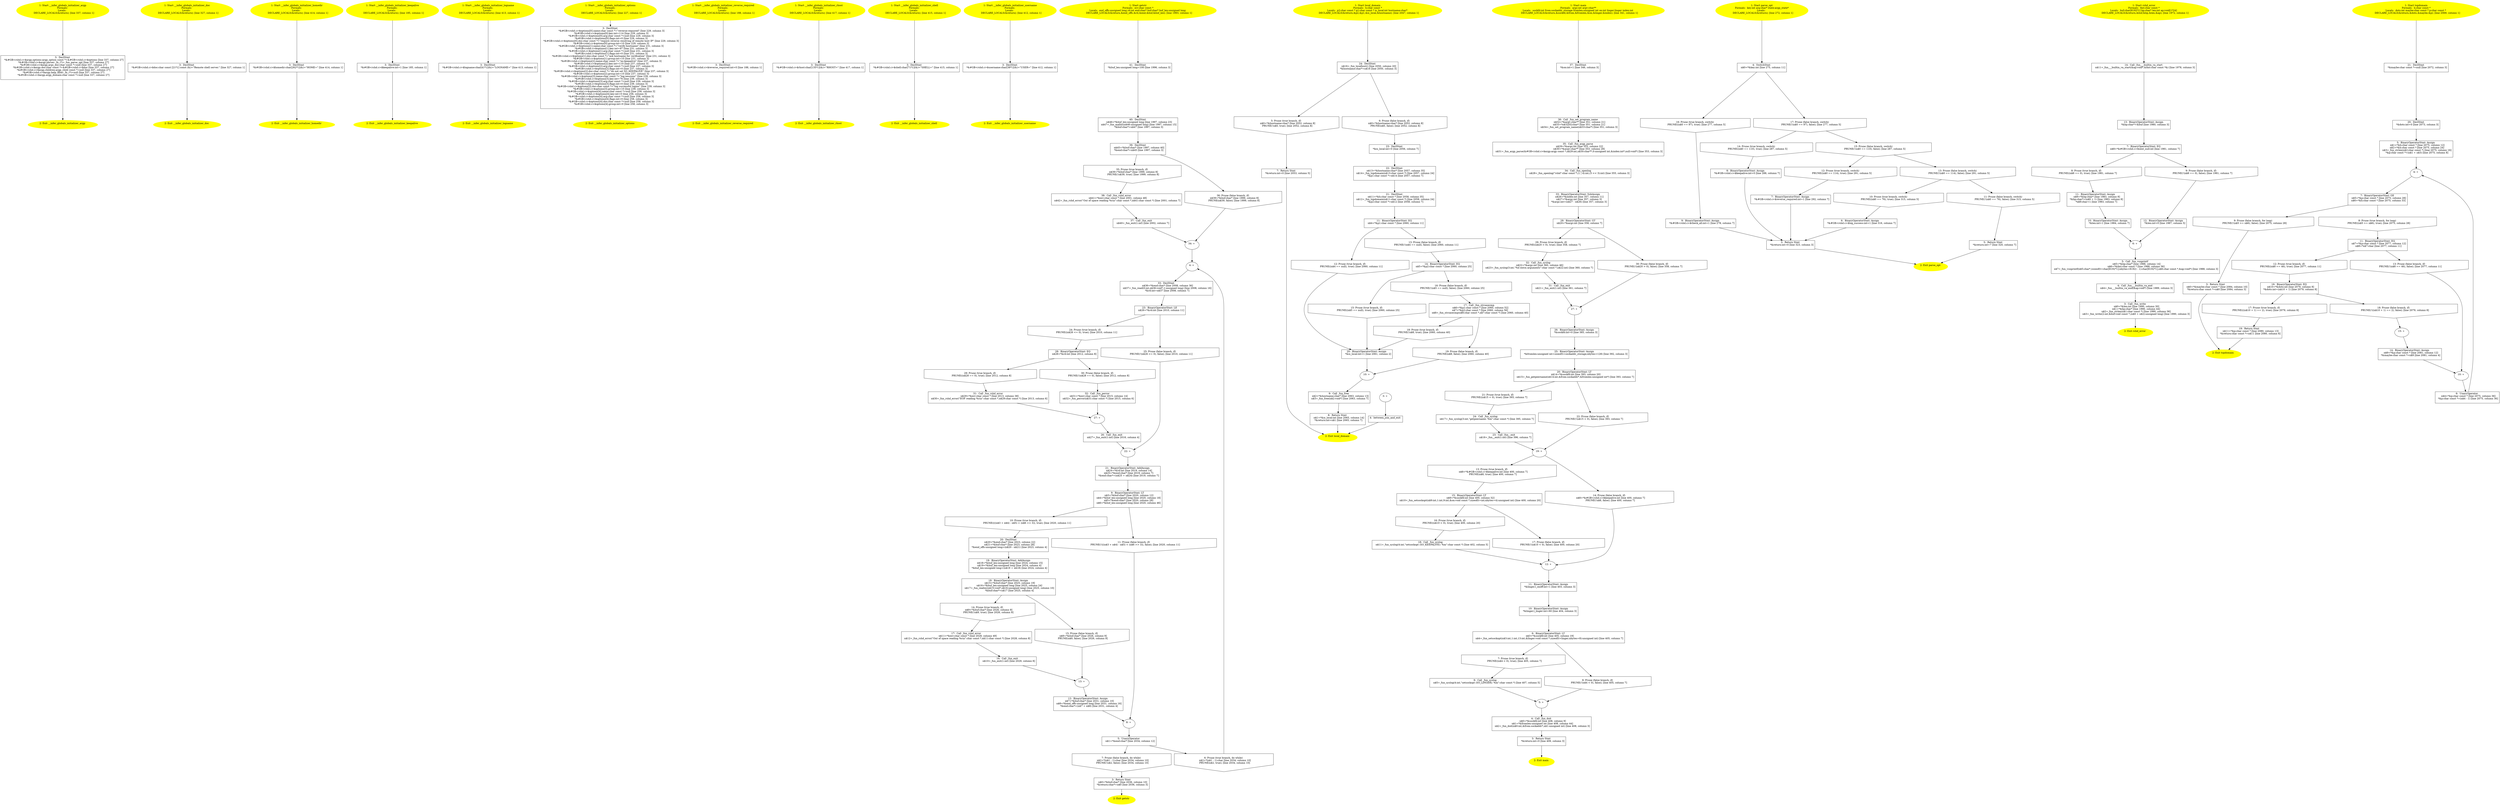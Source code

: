 /* @generated */
digraph cfg {
"__infer_globals_initializer_argp#5029eba9b4a493f00fb141cf8109a963.62c90c422b0d7ebbfd22f5f50a9e985e_1" [label="1: Start __infer_globals_initializer_argp\nFormals: \nLocals:  \n   DECLARE_LOCALS(&return); [line 337, column 1]\n " color=yellow style=filled]
	

	 "__infer_globals_initializer_argp#5029eba9b4a493f00fb141cf8109a963.62c90c422b0d7ebbfd22f5f50a9e985e_1" -> "__infer_globals_initializer_argp#5029eba9b4a493f00fb141cf8109a963.62c90c422b0d7ebbfd22f5f50a9e985e_3" ;
"__infer_globals_initializer_argp#5029eba9b4a493f00fb141cf8109a963.62c90c422b0d7ebbfd22f5f50a9e985e_2" [label="2: Exit __infer_globals_initializer_argp \n  " color=yellow style=filled]
	

"__infer_globals_initializer_argp#5029eba9b4a493f00fb141cf8109a963.62c90c422b0d7ebbfd22f5f50a9e985e_3" [label="3:  DeclStmt \n   *&#GB<rshd.c>$argp.options:argp_option const *=&#GB<rshd.c>$options [line 337, column 27]\n  *&#GB<rshd.c>$argp.parser:_fn_(*)=_fun_parse_opt [line 337, column 27]\n  *&#GB<rshd.c>$argp.args_doc:char const *=null [line 337, column 27]\n  *&#GB<rshd.c>$argp.doc:char const *=&#GB<rshd.c>$doc [line 337, column 27]\n  *&#GB<rshd.c>$argp.children:argp_child const *=null [line 337, column 27]\n  *&#GB<rshd.c>$argp.help_filter:_fn_(*)=null [line 337, column 27]\n  *&#GB<rshd.c>$argp.argp_domain:char const *=null [line 337, column 27]\n " shape="box"]
	

	 "__infer_globals_initializer_argp#5029eba9b4a493f00fb141cf8109a963.62c90c422b0d7ebbfd22f5f50a9e985e_3" -> "__infer_globals_initializer_argp#5029eba9b4a493f00fb141cf8109a963.62c90c422b0d7ebbfd22f5f50a9e985e_2" ;
"__infer_globals_initializer_doc.b80da8160d4847429177b7448f451563_1" [label="1: Start __infer_globals_initializer_doc\nFormals: \nLocals:  \n   DECLARE_LOCALS(&return); [line 327, column 1]\n " color=yellow style=filled]
	

	 "__infer_globals_initializer_doc.b80da8160d4847429177b7448f451563_1" -> "__infer_globals_initializer_doc.b80da8160d4847429177b7448f451563_3" ;
"__infer_globals_initializer_doc.b80da8160d4847429177b7448f451563_2" [label="2: Exit __infer_globals_initializer_doc \n  " color=yellow style=filled]
	

"__infer_globals_initializer_doc.b80da8160d4847429177b7448f451563_3" [label="3:  DeclStmt \n   *&#GB<rshd.c>$doc:char const [21*1] const (&)=\"Remote shell server.\" [line 327, column 1]\n " shape="box"]
	

	 "__infer_globals_initializer_doc.b80da8160d4847429177b7448f451563_3" -> "__infer_globals_initializer_doc.b80da8160d4847429177b7448f451563_2" ;
"__infer_globals_initializer_homedir.ab1705db434ccbf8d0b378bfc279265f_1" [label="1: Start __infer_globals_initializer_homedir\nFormals: \nLocals:  \n   DECLARE_LOCALS(&return); [line 414, column 1]\n " color=yellow style=filled]
	

	 "__infer_globals_initializer_homedir.ab1705db434ccbf8d0b378bfc279265f_1" -> "__infer_globals_initializer_homedir.ab1705db434ccbf8d0b378bfc279265f_3" ;
"__infer_globals_initializer_homedir.ab1705db434ccbf8d0b378bfc279265f_2" [label="2: Exit __infer_globals_initializer_homedir \n  " color=yellow style=filled]
	

"__infer_globals_initializer_homedir.ab1705db434ccbf8d0b378bfc279265f_3" [label="3:  DeclStmt \n   *&#GB<rshd.c>$homedir:char[262*1](&)=\"HOME=\" [line 414, column 1]\n " shape="box"]
	

	 "__infer_globals_initializer_homedir.ab1705db434ccbf8d0b378bfc279265f_3" -> "__infer_globals_initializer_homedir.ab1705db434ccbf8d0b378bfc279265f_2" ;
"__infer_globals_initializer_keepalive.110f2c4fedfd990d00dcc230ba2846e3_1" [label="1: Start __infer_globals_initializer_keepalive\nFormals: \nLocals:  \n   DECLARE_LOCALS(&return); [line 185, column 1]\n " color=yellow style=filled]
	

	 "__infer_globals_initializer_keepalive.110f2c4fedfd990d00dcc230ba2846e3_1" -> "__infer_globals_initializer_keepalive.110f2c4fedfd990d00dcc230ba2846e3_3" ;
"__infer_globals_initializer_keepalive.110f2c4fedfd990d00dcc230ba2846e3_2" [label="2: Exit __infer_globals_initializer_keepalive \n  " color=yellow style=filled]
	

"__infer_globals_initializer_keepalive.110f2c4fedfd990d00dcc230ba2846e3_3" [label="3:  DeclStmt \n   *&#GB<rshd.c>$keepalive:int=1 [line 185, column 1]\n " shape="box"]
	

	 "__infer_globals_initializer_keepalive.110f2c4fedfd990d00dcc230ba2846e3_3" -> "__infer_globals_initializer_keepalive.110f2c4fedfd990d00dcc230ba2846e3_2" ;
"__infer_globals_initializer_logname.ae80dcd31dcef2cc84de9306ab9b4c95_1" [label="1: Start __infer_globals_initializer_logname\nFormals: \nLocals:  \n   DECLARE_LOCALS(&return); [line 413, column 1]\n " color=yellow style=filled]
	

	 "__infer_globals_initializer_logname.ae80dcd31dcef2cc84de9306ab9b4c95_1" -> "__infer_globals_initializer_logname.ae80dcd31dcef2cc84de9306ab9b4c95_3" ;
"__infer_globals_initializer_logname.ae80dcd31dcef2cc84de9306ab9b4c95_2" [label="2: Exit __infer_globals_initializer_logname \n  " color=yellow style=filled]
	

"__infer_globals_initializer_logname.ae80dcd31dcef2cc84de9306ab9b4c95_3" [label="3:  DeclStmt \n   *&#GB<rshd.c>$logname:char[41*1](&)=\"LOGNAME=\" [line 413, column 1]\n " shape="box"]
	

	 "__infer_globals_initializer_logname.ae80dcd31dcef2cc84de9306ab9b4c95_3" -> "__infer_globals_initializer_logname.ae80dcd31dcef2cc84de9306ab9b4c95_2" ;
"__infer_globals_initializer_options#5029eba9b4a493f00fb141cf8109a963.9dd22db95af653a1b832c62b72af4e4d_1" [label="1: Start __infer_globals_initializer_options\nFormals: \nLocals:  \n   DECLARE_LOCALS(&return); [line 227, column 1]\n " color=yellow style=filled]
	

	 "__infer_globals_initializer_options#5029eba9b4a493f00fb141cf8109a963.9dd22db95af653a1b832c62b72af4e4d_1" -> "__infer_globals_initializer_options#5029eba9b4a493f00fb141cf8109a963.9dd22db95af653a1b832c62b72af4e4d_3" ;
"__infer_globals_initializer_options#5029eba9b4a493f00fb141cf8109a963.9dd22db95af653a1b832c62b72af4e4d_2" [label="2: Exit __infer_globals_initializer_options \n  " color=yellow style=filled]
	

"__infer_globals_initializer_options#5029eba9b4a493f00fb141cf8109a963.9dd22db95af653a1b832c62b72af4e4d_3" [label="3:  DeclStmt \n   *&#GB<rshd.c>$options[0].name:char const *=\"reverse-required\" [line 229, column 3]\n  *&#GB<rshd.c>$options[0].key:int=114 [line 229, column 3]\n  *&#GB<rshd.c>$options[0].arg:char const *=null [line 229, column 3]\n  *&#GB<rshd.c>$options[0].flags:int=0 [line 229, column 3]\n  *&#GB<rshd.c>$options[0].doc:char const *=\"require reverse resolving of remote host IP\" [line 229, column 3]\n  *&#GB<rshd.c>$options[0].group:int=10 [line 229, column 3]\n  *&#GB<rshd.c>$options[1].name:char const *=\"verify-hostname\" [line 231, column 3]\n  *&#GB<rshd.c>$options[1].key:int=97 [line 231, column 3]\n  *&#GB<rshd.c>$options[1].arg:char const *=null [line 231, column 3]\n  *&#GB<rshd.c>$options[1].flags:int=0 [line 231, column 3]\n  *&#GB<rshd.c>$options[1].doc:char const *=\"ask hostname for verification\" [line 231, column 3]\n  *&#GB<rshd.c>$options[1].group:int=10 [line 231, column 3]\n  *&#GB<rshd.c>$options[2].name:char const *=\"no-keepalive\" [line 237, column 3]\n  *&#GB<rshd.c>$options[2].key:int=110 [line 237, column 3]\n  *&#GB<rshd.c>$options[2].arg:char const *=null [line 237, column 3]\n  *&#GB<rshd.c>$options[2].flags:int=0 [line 237, column 3]\n  *&#GB<rshd.c>$options[2].doc:char const *=\"do not set SO_KEEPALIVE\" [line 237, column 3]\n  *&#GB<rshd.c>$options[2].group:int=10 [line 237, column 3]\n  *&#GB<rshd.c>$options[3].name:char const *=\"log-sessions\" [line 239, column 3]\n  *&#GB<rshd.c>$options[3].key:int=76 [line 239, column 3]\n  *&#GB<rshd.c>$options[3].arg:char const *=null [line 239, column 3]\n  *&#GB<rshd.c>$options[3].flags:int=0 [line 239, column 3]\n  *&#GB<rshd.c>$options[3].doc:char const *=\"log successful logins\" [line 239, column 3]\n  *&#GB<rshd.c>$options[3].group:int=10 [line 239, column 3]\n  *&#GB<rshd.c>$options[4].name:char const *=null [line 258, column 3]\n  *&#GB<rshd.c>$options[4].key:int=0 [line 258, column 3]\n  *&#GB<rshd.c>$options[4].arg:char const *=null [line 258, column 3]\n  *&#GB<rshd.c>$options[4].flags:int=0 [line 258, column 3]\n  *&#GB<rshd.c>$options[4].doc:char const *=null [line 258, column 3]\n  *&#GB<rshd.c>$options[4].group:int=0 [line 258, column 3]\n " shape="box"]
	

	 "__infer_globals_initializer_options#5029eba9b4a493f00fb141cf8109a963.9dd22db95af653a1b832c62b72af4e4d_3" -> "__infer_globals_initializer_options#5029eba9b4a493f00fb141cf8109a963.9dd22db95af653a1b832c62b72af4e4d_2" ;
"__infer_globals_initializer_reverse_required.e22cc5d0405d79ca4f19e79301b3a029_1" [label="1: Start __infer_globals_initializer_reverse_required\nFormals: \nLocals:  \n   DECLARE_LOCALS(&return); [line 188, column 1]\n " color=yellow style=filled]
	

	 "__infer_globals_initializer_reverse_required.e22cc5d0405d79ca4f19e79301b3a029_1" -> "__infer_globals_initializer_reverse_required.e22cc5d0405d79ca4f19e79301b3a029_3" ;
"__infer_globals_initializer_reverse_required.e22cc5d0405d79ca4f19e79301b3a029_2" [label="2: Exit __infer_globals_initializer_reverse_required \n  " color=yellow style=filled]
	

"__infer_globals_initializer_reverse_required.e22cc5d0405d79ca4f19e79301b3a029_3" [label="3:  DeclStmt \n   *&#GB<rshd.c>$reverse_required:int=0 [line 188, column 1]\n " shape="box"]
	

	 "__infer_globals_initializer_reverse_required.e22cc5d0405d79ca4f19e79301b3a029_3" -> "__infer_globals_initializer_reverse_required.e22cc5d0405d79ca4f19e79301b3a029_2" ;
"__infer_globals_initializer_rhost.a14c2c5adc1668912c1e05e7b5479174_1" [label="1: Start __infer_globals_initializer_rhost\nFormals: \nLocals:  \n   DECLARE_LOCALS(&return); [line 417, column 1]\n " color=yellow style=filled]
	

	 "__infer_globals_initializer_rhost.a14c2c5adc1668912c1e05e7b5479174_1" -> "__infer_globals_initializer_rhost.a14c2c5adc1668912c1e05e7b5479174_3" ;
"__infer_globals_initializer_rhost.a14c2c5adc1668912c1e05e7b5479174_2" [label="2: Exit __infer_globals_initializer_rhost \n  " color=yellow style=filled]
	

"__infer_globals_initializer_rhost.a14c2c5adc1668912c1e05e7b5479174_3" [label="3:  DeclStmt \n   *&#GB<rshd.c>$rhost:char[135*1](&)=\"RHOST=\" [line 417, column 1]\n " shape="box"]
	

	 "__infer_globals_initializer_rhost.a14c2c5adc1668912c1e05e7b5479174_3" -> "__infer_globals_initializer_rhost.a14c2c5adc1668912c1e05e7b5479174_2" ;
"__infer_globals_initializer_shell.9c48b75ee418490601fc8469bbc03fbd_1" [label="1: Start __infer_globals_initializer_shell\nFormals: \nLocals:  \n   DECLARE_LOCALS(&return); [line 415, column 1]\n " color=yellow style=filled]
	

	 "__infer_globals_initializer_shell.9c48b75ee418490601fc8469bbc03fbd_1" -> "__infer_globals_initializer_shell.9c48b75ee418490601fc8469bbc03fbd_3" ;
"__infer_globals_initializer_shell.9c48b75ee418490601fc8469bbc03fbd_2" [label="2: Exit __infer_globals_initializer_shell \n  " color=yellow style=filled]
	

"__infer_globals_initializer_shell.9c48b75ee418490601fc8469bbc03fbd_3" [label="3:  DeclStmt \n   *&#GB<rshd.c>$shell:char[71*1](&)=\"SHELL=\" [line 415, column 1]\n " shape="box"]
	

	 "__infer_globals_initializer_shell.9c48b75ee418490601fc8469bbc03fbd_3" -> "__infer_globals_initializer_shell.9c48b75ee418490601fc8469bbc03fbd_2" ;
"__infer_globals_initializer_username.6868c425869846ef4242a5d646155c4b_1" [label="1: Start __infer_globals_initializer_username\nFormals: \nLocals:  \n   DECLARE_LOCALS(&return); [line 412, column 1]\n " color=yellow style=filled]
	

	 "__infer_globals_initializer_username.6868c425869846ef4242a5d646155c4b_1" -> "__infer_globals_initializer_username.6868c425869846ef4242a5d646155c4b_3" ;
"__infer_globals_initializer_username.6868c425869846ef4242a5d646155c4b_2" [label="2: Exit __infer_globals_initializer_username \n  " color=yellow style=filled]
	

"__infer_globals_initializer_username.6868c425869846ef4242a5d646155c4b_3" [label="3:  DeclStmt \n   *&#GB<rshd.c>$username:char[38*1](&)=\"USER=\" [line 412, column 1]\n " shape="box"]
	

	 "__infer_globals_initializer_username.6868c425869846ef4242a5d646155c4b_3" -> "__infer_globals_initializer_username.6868c425869846ef4242a5d646155c4b_2" ;
"getstr.6edc15ad9bd0f72885f48c3fcb46a550_1" [label="1: Start getstr\nFormals:  err:char const *\nLocals:  end_offs:unsigned long rd:int end:char* buf:char* buf_len:unsigned long \n   DECLARE_LOCALS(&return,&end_offs,&rd,&end,&buf,&buf_len); [line 1993, column 1]\n " color=yellow style=filled]
	

	 "getstr.6edc15ad9bd0f72885f48c3fcb46a550_1" -> "getstr.6edc15ad9bd0f72885f48c3fcb46a550_41" ;
"getstr.6edc15ad9bd0f72885f48c3fcb46a550_2" [label="2: Exit getstr \n  " color=yellow style=filled]
	

"getstr.6edc15ad9bd0f72885f48c3fcb46a550_3" [label="3:  Return Stmt \n   n$0=*&buf:char* [line 2036, column 10]\n  *&return:char*=n$0 [line 2036, column 3]\n " shape="box"]
	

	 "getstr.6edc15ad9bd0f72885f48c3fcb46a550_3" -> "getstr.6edc15ad9bd0f72885f48c3fcb46a550_2" ;
"getstr.6edc15ad9bd0f72885f48c3fcb46a550_4" [label="4: + \n  " ]
	

	 "getstr.6edc15ad9bd0f72885f48c3fcb46a550_4" -> "getstr.6edc15ad9bd0f72885f48c3fcb46a550_33" ;
"getstr.6edc15ad9bd0f72885f48c3fcb46a550_5" [label="5:  UnaryOperator \n   n$1=*&end:char* [line 2034, column 12]\n " shape="box"]
	

	 "getstr.6edc15ad9bd0f72885f48c3fcb46a550_5" -> "getstr.6edc15ad9bd0f72885f48c3fcb46a550_6" ;
	 "getstr.6edc15ad9bd0f72885f48c3fcb46a550_5" -> "getstr.6edc15ad9bd0f72885f48c3fcb46a550_7" ;
"getstr.6edc15ad9bd0f72885f48c3fcb46a550_6" [label="6: Prune (true branch, do while) \n   n$2=*(n$1 - 1):char [line 2034, column 10]\n  PRUNE(n$2, true); [line 2034, column 10]\n " shape="invhouse"]
	

	 "getstr.6edc15ad9bd0f72885f48c3fcb46a550_6" -> "getstr.6edc15ad9bd0f72885f48c3fcb46a550_4" ;
"getstr.6edc15ad9bd0f72885f48c3fcb46a550_7" [label="7: Prune (false branch, do while) \n   n$2=*(n$1 - 1):char [line 2034, column 10]\n  PRUNE(!n$2, false); [line 2034, column 10]\n " shape="invhouse"]
	

	 "getstr.6edc15ad9bd0f72885f48c3fcb46a550_7" -> "getstr.6edc15ad9bd0f72885f48c3fcb46a550_3" ;
"getstr.6edc15ad9bd0f72885f48c3fcb46a550_8" [label="8: + \n  " ]
	

	 "getstr.6edc15ad9bd0f72885f48c3fcb46a550_8" -> "getstr.6edc15ad9bd0f72885f48c3fcb46a550_5" ;
"getstr.6edc15ad9bd0f72885f48c3fcb46a550_9" [label="9:  BinaryOperatorStmt: LT \n   n$3=*&buf:char* [line 2020, column 12]\n  n$4=*&buf_len:unsigned long [line 2020, column 18]\n  n$5=*&end:char* [line 2020, column 28]\n  n$6=*&buf_len:unsigned long [line 2020, column 46]\n " shape="box"]
	

	 "getstr.6edc15ad9bd0f72885f48c3fcb46a550_9" -> "getstr.6edc15ad9bd0f72885f48c3fcb46a550_10" ;
	 "getstr.6edc15ad9bd0f72885f48c3fcb46a550_9" -> "getstr.6edc15ad9bd0f72885f48c3fcb46a550_11" ;
"getstr.6edc15ad9bd0f72885f48c3fcb46a550_10" [label="10: Prune (true branch, if) \n   PRUNE((((n$3 + n$4) - n$5) < (n$6 >> 3)), true); [line 2020, column 11]\n " shape="invhouse"]
	

	 "getstr.6edc15ad9bd0f72885f48c3fcb46a550_10" -> "getstr.6edc15ad9bd0f72885f48c3fcb46a550_20" ;
"getstr.6edc15ad9bd0f72885f48c3fcb46a550_11" [label="11: Prune (false branch, if) \n   PRUNE(!(((n$3 + n$4) - n$5) < (n$6 >> 3)), false); [line 2020, column 11]\n " shape="invhouse"]
	

	 "getstr.6edc15ad9bd0f72885f48c3fcb46a550_11" -> "getstr.6edc15ad9bd0f72885f48c3fcb46a550_8" ;
"getstr.6edc15ad9bd0f72885f48c3fcb46a550_12" [label="12:  BinaryOperatorStmt: Assign \n   n$7=*&buf:char* [line 2031, column 10]\n  n$8=*&end_offs:unsigned long [line 2031, column 16]\n  *&end:char*=(n$7 + n$8) [line 2031, column 4]\n " shape="box"]
	

	 "getstr.6edc15ad9bd0f72885f48c3fcb46a550_12" -> "getstr.6edc15ad9bd0f72885f48c3fcb46a550_8" ;
"getstr.6edc15ad9bd0f72885f48c3fcb46a550_13" [label="13: + \n  " ]
	

	 "getstr.6edc15ad9bd0f72885f48c3fcb46a550_13" -> "getstr.6edc15ad9bd0f72885f48c3fcb46a550_12" ;
"getstr.6edc15ad9bd0f72885f48c3fcb46a550_14" [label="14: Prune (true branch, if) \n   n$9=*&buf:char* [line 2026, column 9]\n  PRUNE(!n$9, true); [line 2026, column 9]\n " shape="invhouse"]
	

	 "getstr.6edc15ad9bd0f72885f48c3fcb46a550_14" -> "getstr.6edc15ad9bd0f72885f48c3fcb46a550_17" ;
"getstr.6edc15ad9bd0f72885f48c3fcb46a550_15" [label="15: Prune (false branch, if) \n   n$9=*&buf:char* [line 2026, column 9]\n  PRUNE(n$9, false); [line 2026, column 9]\n " shape="invhouse"]
	

	 "getstr.6edc15ad9bd0f72885f48c3fcb46a550_15" -> "getstr.6edc15ad9bd0f72885f48c3fcb46a550_13" ;
"getstr.6edc15ad9bd0f72885f48c3fcb46a550_16" [label="16:  Call _fun_exit \n   n$10=_fun_exit(1:int) [line 2029, column 8]\n " shape="box"]
	

	 "getstr.6edc15ad9bd0f72885f48c3fcb46a550_16" -> "getstr.6edc15ad9bd0f72885f48c3fcb46a550_13" ;
"getstr.6edc15ad9bd0f72885f48c3fcb46a550_17" [label="17:  Call _fun_rshd_error \n   n$11=*&err:char const * [line 2028, column 49]\n  n$12=_fun_rshd_error(\"Out of space reading %s\\n\":char const *,n$11:char const *) [line 2028, column 8]\n " shape="box"]
	

	 "getstr.6edc15ad9bd0f72885f48c3fcb46a550_17" -> "getstr.6edc15ad9bd0f72885f48c3fcb46a550_16" ;
"getstr.6edc15ad9bd0f72885f48c3fcb46a550_18" [label="18:  BinaryOperatorStmt: Assign \n   n$15=*&buf:char* [line 2025, column 19]\n  n$16=*&buf_len:unsigned long [line 2025, column 24]\n  n$17=_fun_realloc(n$15:void*,n$16:unsigned long) [line 2025, column 10]\n  *&buf:char*=n$17 [line 2025, column 4]\n " shape="box"]
	

	 "getstr.6edc15ad9bd0f72885f48c3fcb46a550_18" -> "getstr.6edc15ad9bd0f72885f48c3fcb46a550_14" ;
	 "getstr.6edc15ad9bd0f72885f48c3fcb46a550_18" -> "getstr.6edc15ad9bd0f72885f48c3fcb46a550_15" ;
"getstr.6edc15ad9bd0f72885f48c3fcb46a550_19" [label="19:  BinaryOperatorStmt: AddAssign \n   n$18=*&buf_len:unsigned long [line 2024, column 15]\n  n$19=*&buf_len:unsigned long [line 2024, column 4]\n  *&buf_len:unsigned long=(n$19 + n$18) [line 2024, column 4]\n " shape="box"]
	

	 "getstr.6edc15ad9bd0f72885f48c3fcb46a550_19" -> "getstr.6edc15ad9bd0f72885f48c3fcb46a550_18" ;
"getstr.6edc15ad9bd0f72885f48c3fcb46a550_20" [label="20:  DeclStmt \n   n$20=*&end:char* [line 2023, column 22]\n  n$21=*&buf:char* [line 2023, column 28]\n  *&end_offs:unsigned long=(n$20 - n$21) [line 2023, column 4]\n " shape="box"]
	

	 "getstr.6edc15ad9bd0f72885f48c3fcb46a550_20" -> "getstr.6edc15ad9bd0f72885f48c3fcb46a550_19" ;
"getstr.6edc15ad9bd0f72885f48c3fcb46a550_21" [label="21:  BinaryOperatorStmt: AddAssign \n   n$24=*&rd:int [line 2019, column 14]\n  n$25=*&end:char* [line 2019, column 7]\n  *&end:char*=(n$25 + n$24) [line 2019, column 7]\n " shape="box"]
	

	 "getstr.6edc15ad9bd0f72885f48c3fcb46a550_21" -> "getstr.6edc15ad9bd0f72885f48c3fcb46a550_9" ;
"getstr.6edc15ad9bd0f72885f48c3fcb46a550_22" [label="22: + \n  " ]
	

	 "getstr.6edc15ad9bd0f72885f48c3fcb46a550_22" -> "getstr.6edc15ad9bd0f72885f48c3fcb46a550_21" ;
"getstr.6edc15ad9bd0f72885f48c3fcb46a550_23" [label="23:  BinaryOperatorStmt: LE \n   n$26=*&rd:int [line 2010, column 11]\n " shape="box"]
	

	 "getstr.6edc15ad9bd0f72885f48c3fcb46a550_23" -> "getstr.6edc15ad9bd0f72885f48c3fcb46a550_24" ;
	 "getstr.6edc15ad9bd0f72885f48c3fcb46a550_23" -> "getstr.6edc15ad9bd0f72885f48c3fcb46a550_25" ;
"getstr.6edc15ad9bd0f72885f48c3fcb46a550_24" [label="24: Prune (true branch, if) \n   PRUNE((n$26 <= 0), true); [line 2010, column 11]\n " shape="invhouse"]
	

	 "getstr.6edc15ad9bd0f72885f48c3fcb46a550_24" -> "getstr.6edc15ad9bd0f72885f48c3fcb46a550_28" ;
"getstr.6edc15ad9bd0f72885f48c3fcb46a550_25" [label="25: Prune (false branch, if) \n   PRUNE(!(n$26 <= 0), false); [line 2010, column 11]\n " shape="invhouse"]
	

	 "getstr.6edc15ad9bd0f72885f48c3fcb46a550_25" -> "getstr.6edc15ad9bd0f72885f48c3fcb46a550_22" ;
"getstr.6edc15ad9bd0f72885f48c3fcb46a550_26" [label="26:  Call _fun_exit \n   n$27=_fun_exit(1:int) [line 2016, column 4]\n " shape="box"]
	

	 "getstr.6edc15ad9bd0f72885f48c3fcb46a550_26" -> "getstr.6edc15ad9bd0f72885f48c3fcb46a550_22" ;
"getstr.6edc15ad9bd0f72885f48c3fcb46a550_27" [label="27: + \n  " ]
	

	 "getstr.6edc15ad9bd0f72885f48c3fcb46a550_27" -> "getstr.6edc15ad9bd0f72885f48c3fcb46a550_26" ;
"getstr.6edc15ad9bd0f72885f48c3fcb46a550_28" [label="28:  BinaryOperatorStmt: EQ \n   n$28=*&rd:int [line 2012, column 8]\n " shape="box"]
	

	 "getstr.6edc15ad9bd0f72885f48c3fcb46a550_28" -> "getstr.6edc15ad9bd0f72885f48c3fcb46a550_29" ;
	 "getstr.6edc15ad9bd0f72885f48c3fcb46a550_28" -> "getstr.6edc15ad9bd0f72885f48c3fcb46a550_30" ;
"getstr.6edc15ad9bd0f72885f48c3fcb46a550_29" [label="29: Prune (true branch, if) \n   PRUNE((n$28 == 0), true); [line 2012, column 8]\n " shape="invhouse"]
	

	 "getstr.6edc15ad9bd0f72885f48c3fcb46a550_29" -> "getstr.6edc15ad9bd0f72885f48c3fcb46a550_31" ;
"getstr.6edc15ad9bd0f72885f48c3fcb46a550_30" [label="30: Prune (false branch, if) \n   PRUNE(!(n$28 == 0), false); [line 2012, column 8]\n " shape="invhouse"]
	

	 "getstr.6edc15ad9bd0f72885f48c3fcb46a550_30" -> "getstr.6edc15ad9bd0f72885f48c3fcb46a550_32" ;
"getstr.6edc15ad9bd0f72885f48c3fcb46a550_31" [label="31:  Call _fun_rshd_error \n   n$29=*&err:char const * [line 2013, column 38]\n  n$30=_fun_rshd_error(\"EOF reading %s\\n\":char const *,n$29:char const *) [line 2013, column 6]\n " shape="box"]
	

	 "getstr.6edc15ad9bd0f72885f48c3fcb46a550_31" -> "getstr.6edc15ad9bd0f72885f48c3fcb46a550_27" ;
"getstr.6edc15ad9bd0f72885f48c3fcb46a550_32" [label="32:  Call _fun_perror \n   n$31=*&err:char const * [line 2015, column 14]\n  n$32=_fun_perror(n$31:char const *) [line 2015, column 6]\n " shape="box"]
	

	 "getstr.6edc15ad9bd0f72885f48c3fcb46a550_32" -> "getstr.6edc15ad9bd0f72885f48c3fcb46a550_27" ;
"getstr.6edc15ad9bd0f72885f48c3fcb46a550_33" [label="33:  DeclStmt \n   n$36=*&end:char* [line 2008, column 36]\n  n$37=_fun_read(0:int,n$36:void*,1:unsigned long) [line 2008, column 16]\n  *&rd:int=n$37 [line 2008, column 7]\n " shape="box"]
	

	 "getstr.6edc15ad9bd0f72885f48c3fcb46a550_33" -> "getstr.6edc15ad9bd0f72885f48c3fcb46a550_23" ;
"getstr.6edc15ad9bd0f72885f48c3fcb46a550_34" [label="34: + \n  " ]
	

	 "getstr.6edc15ad9bd0f72885f48c3fcb46a550_34" -> "getstr.6edc15ad9bd0f72885f48c3fcb46a550_4" ;
"getstr.6edc15ad9bd0f72885f48c3fcb46a550_35" [label="35: Prune (true branch, if) \n   n$39=*&buf:char* [line 1999, column 8]\n  PRUNE(!n$39, true); [line 1999, column 8]\n " shape="invhouse"]
	

	 "getstr.6edc15ad9bd0f72885f48c3fcb46a550_35" -> "getstr.6edc15ad9bd0f72885f48c3fcb46a550_38" ;
"getstr.6edc15ad9bd0f72885f48c3fcb46a550_36" [label="36: Prune (false branch, if) \n   n$39=*&buf:char* [line 1999, column 8]\n  PRUNE(n$39, false); [line 1999, column 8]\n " shape="invhouse"]
	

	 "getstr.6edc15ad9bd0f72885f48c3fcb46a550_36" -> "getstr.6edc15ad9bd0f72885f48c3fcb46a550_34" ;
"getstr.6edc15ad9bd0f72885f48c3fcb46a550_37" [label="37:  Call _fun_exit \n   n$40=_fun_exit(1:int) [line 2002, column 7]\n " shape="box"]
	

	 "getstr.6edc15ad9bd0f72885f48c3fcb46a550_37" -> "getstr.6edc15ad9bd0f72885f48c3fcb46a550_34" ;
"getstr.6edc15ad9bd0f72885f48c3fcb46a550_38" [label="38:  Call _fun_rshd_error \n   n$41=*&err:char const * [line 2001, column 48]\n  n$42=_fun_rshd_error(\"Out of space reading %s\\n\":char const *,n$41:char const *) [line 2001, column 7]\n " shape="box"]
	

	 "getstr.6edc15ad9bd0f72885f48c3fcb46a550_38" -> "getstr.6edc15ad9bd0f72885f48c3fcb46a550_37" ;
"getstr.6edc15ad9bd0f72885f48c3fcb46a550_39" [label="39:  DeclStmt \n   n$45=*&buf:char* [line 1997, column 40]\n  *&end:char*=n$45 [line 1997, column 3]\n " shape="box"]
	

	 "getstr.6edc15ad9bd0f72885f48c3fcb46a550_39" -> "getstr.6edc15ad9bd0f72885f48c3fcb46a550_35" ;
	 "getstr.6edc15ad9bd0f72885f48c3fcb46a550_39" -> "getstr.6edc15ad9bd0f72885f48c3fcb46a550_36" ;
"getstr.6edc15ad9bd0f72885f48c3fcb46a550_40" [label="40:  DeclStmt \n   n$46=*&buf_len:unsigned long [line 1997, column 23]\n  n$47=_fun_malloc(n$46:unsigned long) [line 1997, column 15]\n  *&buf:char*=n$47 [line 1997, column 3]\n " shape="box"]
	

	 "getstr.6edc15ad9bd0f72885f48c3fcb46a550_40" -> "getstr.6edc15ad9bd0f72885f48c3fcb46a550_39" ;
"getstr.6edc15ad9bd0f72885f48c3fcb46a550_41" [label="41:  DeclStmt \n   *&buf_len:unsigned long=100 [line 1996, column 3]\n " shape="box"]
	

	 "getstr.6edc15ad9bd0f72885f48c3fcb46a550_41" -> "getstr.6edc15ad9bd0f72885f48c3fcb46a550_40" ;
"local_domain.af21e89e149d9d8cc98d5495e32e00c8_1" [label="1: Start local_domain\nFormals:  h:char const *\nLocals:  p2:char const * p1:char const * is_local:int hostname:char* \n   DECLARE_LOCALS(&return,&p2,&p1,&is_local,&hostname); [line 2047, column 1]\n " color=yellow style=filled]
	

	 "local_domain.af21e89e149d9d8cc98d5495e32e00c8_1" -> "local_domain.af21e89e149d9d8cc98d5495e32e00c8_24" ;
"local_domain.af21e89e149d9d8cc98d5495e32e00c8_2" [label="2: Exit local_domain \n  " color=yellow style=filled]
	

"local_domain.af21e89e149d9d8cc98d5495e32e00c8_3" [label="3: + \n  " ]
	

	 "local_domain.af21e89e149d9d8cc98d5495e32e00c8_3" -> "local_domain.af21e89e149d9d8cc98d5495e32e00c8_4" ;
"local_domain.af21e89e149d9d8cc98d5495e32e00c8_4" [label="4:  between_join_and_exit \n  " shape="box"]
	

	 "local_domain.af21e89e149d9d8cc98d5495e32e00c8_4" -> "local_domain.af21e89e149d9d8cc98d5495e32e00c8_2" ;
"local_domain.af21e89e149d9d8cc98d5495e32e00c8_5" [label="5: Prune (true branch, if) \n   n$0=*&hostname:char* [line 2052, column 8]\n  PRUNE(!n$0, true); [line 2052, column 8]\n " shape="invhouse"]
	

	 "local_domain.af21e89e149d9d8cc98d5495e32e00c8_5" -> "local_domain.af21e89e149d9d8cc98d5495e32e00c8_7" ;
"local_domain.af21e89e149d9d8cc98d5495e32e00c8_6" [label="6: Prune (false branch, if) \n   n$0=*&hostname:char* [line 2052, column 8]\n  PRUNE(n$0, false); [line 2052, column 8]\n " shape="invhouse"]
	

	 "local_domain.af21e89e149d9d8cc98d5495e32e00c8_6" -> "local_domain.af21e89e149d9d8cc98d5495e32e00c8_23" ;
"local_domain.af21e89e149d9d8cc98d5495e32e00c8_7" [label="7:  Return Stmt \n   *&return:int=0 [line 2053, column 5]\n " shape="box"]
	

	 "local_domain.af21e89e149d9d8cc98d5495e32e00c8_7" -> "local_domain.af21e89e149d9d8cc98d5495e32e00c8_2" ;
"local_domain.af21e89e149d9d8cc98d5495e32e00c8_8" [label="8:  Return Stmt \n   n$1=*&is_local:int [line 2065, column 14]\n  *&return:int=n$1 [line 2065, column 7]\n " shape="box"]
	

	 "local_domain.af21e89e149d9d8cc98d5495e32e00c8_8" -> "local_domain.af21e89e149d9d8cc98d5495e32e00c8_2" ;
"local_domain.af21e89e149d9d8cc98d5495e32e00c8_9" [label="9:  Call _fun_free \n   n$2=*&hostname:char* [line 2063, column 13]\n  n$3=_fun_free(n$2:void*) [line 2063, column 7]\n " shape="box"]
	

	 "local_domain.af21e89e149d9d8cc98d5495e32e00c8_9" -> "local_domain.af21e89e149d9d8cc98d5495e32e00c8_8" ;
"local_domain.af21e89e149d9d8cc98d5495e32e00c8_10" [label="10: + \n  " ]
	

	 "local_domain.af21e89e149d9d8cc98d5495e32e00c8_10" -> "local_domain.af21e89e149d9d8cc98d5495e32e00c8_9" ;
"local_domain.af21e89e149d9d8cc98d5495e32e00c8_11" [label="11:  BinaryOperatorStmt: EQ \n   n$4=*&p1:char const * [line 2060, column 11]\n " shape="box"]
	

	 "local_domain.af21e89e149d9d8cc98d5495e32e00c8_11" -> "local_domain.af21e89e149d9d8cc98d5495e32e00c8_12" ;
	 "local_domain.af21e89e149d9d8cc98d5495e32e00c8_11" -> "local_domain.af21e89e149d9d8cc98d5495e32e00c8_13" ;
"local_domain.af21e89e149d9d8cc98d5495e32e00c8_12" [label="12: Prune (true branch, if) \n   PRUNE((n$4 == null), true); [line 2060, column 11]\n " shape="invhouse"]
	

	 "local_domain.af21e89e149d9d8cc98d5495e32e00c8_12" -> "local_domain.af21e89e149d9d8cc98d5495e32e00c8_20" ;
"local_domain.af21e89e149d9d8cc98d5495e32e00c8_13" [label="13: Prune (false branch, if) \n   PRUNE(!(n$4 == null), false); [line 2060, column 11]\n " shape="invhouse"]
	

	 "local_domain.af21e89e149d9d8cc98d5495e32e00c8_13" -> "local_domain.af21e89e149d9d8cc98d5495e32e00c8_14" ;
"local_domain.af21e89e149d9d8cc98d5495e32e00c8_14" [label="14:  BinaryOperatorStmt: EQ \n   n$5=*&p2:char const * [line 2060, column 25]\n " shape="box"]
	

	 "local_domain.af21e89e149d9d8cc98d5495e32e00c8_14" -> "local_domain.af21e89e149d9d8cc98d5495e32e00c8_15" ;
	 "local_domain.af21e89e149d9d8cc98d5495e32e00c8_14" -> "local_domain.af21e89e149d9d8cc98d5495e32e00c8_16" ;
"local_domain.af21e89e149d9d8cc98d5495e32e00c8_15" [label="15: Prune (true branch, if) \n   PRUNE((n$5 == null), true); [line 2060, column 25]\n " shape="invhouse"]
	

	 "local_domain.af21e89e149d9d8cc98d5495e32e00c8_15" -> "local_domain.af21e89e149d9d8cc98d5495e32e00c8_20" ;
"local_domain.af21e89e149d9d8cc98d5495e32e00c8_16" [label="16: Prune (false branch, if) \n   PRUNE(!(n$5 == null), false); [line 2060, column 25]\n " shape="invhouse"]
	

	 "local_domain.af21e89e149d9d8cc98d5495e32e00c8_16" -> "local_domain.af21e89e149d9d8cc98d5495e32e00c8_17" ;
"local_domain.af21e89e149d9d8cc98d5495e32e00c8_17" [label="17:  Call _fun_strcasecmp \n   n$6=*&p1:char const * [line 2060, column 52]\n  n$7=*&p2:char const * [line 2060, column 56]\n  n$8=_fun_strcasecmp(n$6:char const *,n$7:char const *) [line 2060, column 40]\n " shape="box"]
	

	 "local_domain.af21e89e149d9d8cc98d5495e32e00c8_17" -> "local_domain.af21e89e149d9d8cc98d5495e32e00c8_18" ;
	 "local_domain.af21e89e149d9d8cc98d5495e32e00c8_17" -> "local_domain.af21e89e149d9d8cc98d5495e32e00c8_19" ;
"local_domain.af21e89e149d9d8cc98d5495e32e00c8_18" [label="18: Prune (true branch, if) \n   PRUNE(!n$8, true); [line 2060, column 40]\n " shape="invhouse"]
	

	 "local_domain.af21e89e149d9d8cc98d5495e32e00c8_18" -> "local_domain.af21e89e149d9d8cc98d5495e32e00c8_20" ;
"local_domain.af21e89e149d9d8cc98d5495e32e00c8_19" [label="19: Prune (false branch, if) \n   PRUNE(n$8, false); [line 2060, column 40]\n " shape="invhouse"]
	

	 "local_domain.af21e89e149d9d8cc98d5495e32e00c8_19" -> "local_domain.af21e89e149d9d8cc98d5495e32e00c8_10" ;
"local_domain.af21e89e149d9d8cc98d5495e32e00c8_20" [label="20:  BinaryOperatorStmt: Assign \n   *&is_local:int=1 [line 2061, column 2]\n " shape="box"]
	

	 "local_domain.af21e89e149d9d8cc98d5495e32e00c8_20" -> "local_domain.af21e89e149d9d8cc98d5495e32e00c8_10" ;
"local_domain.af21e89e149d9d8cc98d5495e32e00c8_21" [label="21:  DeclStmt \n   n$11=*&h:char const * [line 2058, column 35]\n  n$12=_fun_topdomain(n$11:char const *) [line 2058, column 24]\n  *&p2:char const *=n$12 [line 2058, column 7]\n " shape="box"]
	

	 "local_domain.af21e89e149d9d8cc98d5495e32e00c8_21" -> "local_domain.af21e89e149d9d8cc98d5495e32e00c8_11" ;
"local_domain.af21e89e149d9d8cc98d5495e32e00c8_22" [label="22:  DeclStmt \n   n$13=*&hostname:char* [line 2057, column 35]\n  n$14=_fun_topdomain(n$13:char const *) [line 2057, column 24]\n  *&p1:char const *=n$14 [line 2057, column 7]\n " shape="box"]
	

	 "local_domain.af21e89e149d9d8cc98d5495e32e00c8_22" -> "local_domain.af21e89e149d9d8cc98d5495e32e00c8_21" ;
"local_domain.af21e89e149d9d8cc98d5495e32e00c8_23" [label="23:  DeclStmt \n   *&is_local:int=0 [line 2056, column 7]\n " shape="box"]
	

	 "local_domain.af21e89e149d9d8cc98d5495e32e00c8_23" -> "local_domain.af21e89e149d9d8cc98d5495e32e00c8_22" ;
"local_domain.af21e89e149d9d8cc98d5495e32e00c8_24" [label="24:  DeclStmt \n   n$16=_fun_localhost() [line 2050, column 20]\n  *&hostname:char*=n$16 [line 2050, column 3]\n " shape="box"]
	

	 "local_domain.af21e89e149d9d8cc98d5495e32e00c8_24" -> "local_domain.af21e89e149d9d8cc98d5495e32e00c8_5" ;
	 "local_domain.af21e89e149d9d8cc98d5495e32e00c8_24" -> "local_domain.af21e89e149d9d8cc98d5495e32e00c8_6" ;
"main.fad58de7366495db4650cfefac2fcd61_1" [label="1: Start main\nFormals:  argc:int argv:char**\nLocals:  sockfd:int from:sockaddr_storage fromlen:unsigned int on:int linger:linger index:int \n   DECLARE_LOCALS(&return,&sockfd,&from,&fromlen,&on,&linger,&index); [line 341, column 1]\n " color=yellow style=filled]
	

	 "main.fad58de7366495db4650cfefac2fcd61_1" -> "main.fad58de7366495db4650cfefac2fcd61_37" ;
"main.fad58de7366495db4650cfefac2fcd61_2" [label="2: Exit main \n  " color=yellow style=filled]
	

"main.fad58de7366495db4650cfefac2fcd61_3" [label="3:  Return Stmt \n   *&return:int=0 [line 409, column 3]\n " shape="box"]
	

	 "main.fad58de7366495db4650cfefac2fcd61_3" -> "main.fad58de7366495db4650cfefac2fcd61_2" ;
"main.fad58de7366495db4650cfefac2fcd61_4" [label="4:  Call _fun_doit \n   n$0=*&sockfd:int [line 408, column 9]\n  n$1=*&fromlen:unsigned int [line 408, column 44]\n  n$2=_fun_doit(n$0:int,&from:sockaddr*,n$1:unsigned int) [line 408, column 3]\n " shape="box"]
	

	 "main.fad58de7366495db4650cfefac2fcd61_4" -> "main.fad58de7366495db4650cfefac2fcd61_3" ;
"main.fad58de7366495db4650cfefac2fcd61_5" [label="5: + \n  " ]
	

	 "main.fad58de7366495db4650cfefac2fcd61_5" -> "main.fad58de7366495db4650cfefac2fcd61_4" ;
"main.fad58de7366495db4650cfefac2fcd61_6" [label="6:  BinaryOperatorStmt: LT \n   n$3=*&sockfd:int [line 405, column 19]\n  n$4=_fun_setsockopt(n$3:int,1:int,13:int,&linger:void const *,sizeof(t=linger;nbytes=8):unsigned int) [line 405, column 7]\n " shape="box"]
	

	 "main.fad58de7366495db4650cfefac2fcd61_6" -> "main.fad58de7366495db4650cfefac2fcd61_7" ;
	 "main.fad58de7366495db4650cfefac2fcd61_6" -> "main.fad58de7366495db4650cfefac2fcd61_8" ;
"main.fad58de7366495db4650cfefac2fcd61_7" [label="7: Prune (true branch, if) \n   PRUNE((n$4 < 0), true); [line 405, column 7]\n " shape="invhouse"]
	

	 "main.fad58de7366495db4650cfefac2fcd61_7" -> "main.fad58de7366495db4650cfefac2fcd61_9" ;
"main.fad58de7366495db4650cfefac2fcd61_8" [label="8: Prune (false branch, if) \n   PRUNE(!(n$4 < 0), false); [line 405, column 7]\n " shape="invhouse"]
	

	 "main.fad58de7366495db4650cfefac2fcd61_8" -> "main.fad58de7366495db4650cfefac2fcd61_5" ;
"main.fad58de7366495db4650cfefac2fcd61_9" [label="9:  Call _fun_syslog \n   n$5=_fun_syslog(4:int,\"setsockopt (SO_LINGER): %m\":char const *) [line 407, column 5]\n " shape="box"]
	

	 "main.fad58de7366495db4650cfefac2fcd61_9" -> "main.fad58de7366495db4650cfefac2fcd61_5" ;
"main.fad58de7366495db4650cfefac2fcd61_10" [label="10:  BinaryOperatorStmt: Assign \n   *&linger.l_linger:int=60 [line 404, column 3]\n " shape="box"]
	

	 "main.fad58de7366495db4650cfefac2fcd61_10" -> "main.fad58de7366495db4650cfefac2fcd61_6" ;
"main.fad58de7366495db4650cfefac2fcd61_11" [label="11:  BinaryOperatorStmt: Assign \n   *&linger.l_onoff:int=1 [line 403, column 3]\n " shape="box"]
	

	 "main.fad58de7366495db4650cfefac2fcd61_11" -> "main.fad58de7366495db4650cfefac2fcd61_10" ;
"main.fad58de7366495db4650cfefac2fcd61_12" [label="12: + \n  " ]
	

	 "main.fad58de7366495db4650cfefac2fcd61_12" -> "main.fad58de7366495db4650cfefac2fcd61_11" ;
"main.fad58de7366495db4650cfefac2fcd61_13" [label="13: Prune (true branch, if) \n   n$8=*&#GB<rshd.c>$keepalive:int [line 400, column 7]\n  PRUNE(n$8, true); [line 400, column 7]\n " shape="invhouse"]
	

	 "main.fad58de7366495db4650cfefac2fcd61_13" -> "main.fad58de7366495db4650cfefac2fcd61_15" ;
"main.fad58de7366495db4650cfefac2fcd61_14" [label="14: Prune (false branch, if) \n   n$8=*&#GB<rshd.c>$keepalive:int [line 400, column 7]\n  PRUNE(!n$8, false); [line 400, column 7]\n " shape="invhouse"]
	

	 "main.fad58de7366495db4650cfefac2fcd61_14" -> "main.fad58de7366495db4650cfefac2fcd61_12" ;
"main.fad58de7366495db4650cfefac2fcd61_15" [label="15:  BinaryOperatorStmt: LT \n   n$9=*&sockfd:int [line 400, column 32]\n  n$10=_fun_setsockopt(n$9:int,1:int,9:int,&on:void const *,sizeof(t=int;nbytes=4):unsigned int) [line 400, column 20]\n " shape="box"]
	

	 "main.fad58de7366495db4650cfefac2fcd61_15" -> "main.fad58de7366495db4650cfefac2fcd61_16" ;
	 "main.fad58de7366495db4650cfefac2fcd61_15" -> "main.fad58de7366495db4650cfefac2fcd61_17" ;
"main.fad58de7366495db4650cfefac2fcd61_16" [label="16: Prune (true branch, if) \n   PRUNE((n$10 < 0), true); [line 400, column 20]\n " shape="invhouse"]
	

	 "main.fad58de7366495db4650cfefac2fcd61_16" -> "main.fad58de7366495db4650cfefac2fcd61_18" ;
"main.fad58de7366495db4650cfefac2fcd61_17" [label="17: Prune (false branch, if) \n   PRUNE(!(n$10 < 0), false); [line 400, column 20]\n " shape="invhouse"]
	

	 "main.fad58de7366495db4650cfefac2fcd61_17" -> "main.fad58de7366495db4650cfefac2fcd61_12" ;
"main.fad58de7366495db4650cfefac2fcd61_18" [label="18:  Call _fun_syslog \n   n$11=_fun_syslog(4:int,\"setsockopt (SO_KEEPALIVE): %m\":char const *) [line 402, column 5]\n " shape="box"]
	

	 "main.fad58de7366495db4650cfefac2fcd61_18" -> "main.fad58de7366495db4650cfefac2fcd61_12" ;
"main.fad58de7366495db4650cfefac2fcd61_19" [label="19: + \n  " ]
	

	 "main.fad58de7366495db4650cfefac2fcd61_19" -> "main.fad58de7366495db4650cfefac2fcd61_13" ;
	 "main.fad58de7366495db4650cfefac2fcd61_19" -> "main.fad58de7366495db4650cfefac2fcd61_14" ;
"main.fad58de7366495db4650cfefac2fcd61_20" [label="20:  BinaryOperatorStmt: LT \n   n$14=*&sockfd:int [line 393, column 20]\n  n$15=_fun_getpeername(n$14:int,&from:sockaddr*,&fromlen:unsigned int*) [line 393, column 7]\n " shape="box"]
	

	 "main.fad58de7366495db4650cfefac2fcd61_20" -> "main.fad58de7366495db4650cfefac2fcd61_21" ;
	 "main.fad58de7366495db4650cfefac2fcd61_20" -> "main.fad58de7366495db4650cfefac2fcd61_22" ;
"main.fad58de7366495db4650cfefac2fcd61_21" [label="21: Prune (true branch, if) \n   PRUNE((n$15 < 0), true); [line 393, column 7]\n " shape="invhouse"]
	

	 "main.fad58de7366495db4650cfefac2fcd61_21" -> "main.fad58de7366495db4650cfefac2fcd61_24" ;
"main.fad58de7366495db4650cfefac2fcd61_22" [label="22: Prune (false branch, if) \n   PRUNE(!(n$15 < 0), false); [line 393, column 7]\n " shape="invhouse"]
	

	 "main.fad58de7366495db4650cfefac2fcd61_22" -> "main.fad58de7366495db4650cfefac2fcd61_19" ;
"main.fad58de7366495db4650cfefac2fcd61_23" [label="23:  Call _fun__exit \n   n$16=_fun__exit(1:int) [line 396, column 7]\n " shape="box"]
	

	 "main.fad58de7366495db4650cfefac2fcd61_23" -> "main.fad58de7366495db4650cfefac2fcd61_19" ;
"main.fad58de7366495db4650cfefac2fcd61_24" [label="24:  Call _fun_syslog \n   n$17=_fun_syslog(3:int,\"getpeername: %m\":char const *) [line 395, column 7]\n " shape="box"]
	

	 "main.fad58de7366495db4650cfefac2fcd61_24" -> "main.fad58de7366495db4650cfefac2fcd61_23" ;
"main.fad58de7366495db4650cfefac2fcd61_25" [label="25:  BinaryOperatorStmt: Assign \n   *&fromlen:unsigned int=sizeof(t=sockaddr_storage;nbytes=128) [line 392, column 3]\n " shape="box"]
	

	 "main.fad58de7366495db4650cfefac2fcd61_25" -> "main.fad58de7366495db4650cfefac2fcd61_20" ;
"main.fad58de7366495db4650cfefac2fcd61_26" [label="26:  BinaryOperatorStmt: Assign \n   *&sockfd:int=0 [line 385, column 3]\n " shape="box"]
	

	 "main.fad58de7366495db4650cfefac2fcd61_26" -> "main.fad58de7366495db4650cfefac2fcd61_25" ;
"main.fad58de7366495db4650cfefac2fcd61_27" [label="27: + \n  " ]
	

	 "main.fad58de7366495db4650cfefac2fcd61_27" -> "main.fad58de7366495db4650cfefac2fcd61_26" ;
"main.fad58de7366495db4650cfefac2fcd61_28" [label="28:  BinaryOperatorStmt: GT \n   n$20=*&argc:int [line 358, column 7]\n " shape="box"]
	

	 "main.fad58de7366495db4650cfefac2fcd61_28" -> "main.fad58de7366495db4650cfefac2fcd61_29" ;
	 "main.fad58de7366495db4650cfefac2fcd61_28" -> "main.fad58de7366495db4650cfefac2fcd61_30" ;
"main.fad58de7366495db4650cfefac2fcd61_29" [label="29: Prune (true branch, if) \n   PRUNE((n$20 > 0), true); [line 358, column 7]\n " shape="invhouse"]
	

	 "main.fad58de7366495db4650cfefac2fcd61_29" -> "main.fad58de7366495db4650cfefac2fcd61_32" ;
"main.fad58de7366495db4650cfefac2fcd61_30" [label="30: Prune (false branch, if) \n   PRUNE(!(n$20 > 0), false); [line 358, column 7]\n " shape="invhouse"]
	

	 "main.fad58de7366495db4650cfefac2fcd61_30" -> "main.fad58de7366495db4650cfefac2fcd61_27" ;
"main.fad58de7366495db4650cfefac2fcd61_31" [label="31:  Call _fun_exit \n   n$21=_fun_exit(1:int) [line 361, column 7]\n " shape="box"]
	

	 "main.fad58de7366495db4650cfefac2fcd61_31" -> "main.fad58de7366495db4650cfefac2fcd61_27" ;
"main.fad58de7366495db4650cfefac2fcd61_32" [label="32:  Call _fun_syslog \n   n$22=*&argc:int [line 360, column 46]\n  n$23=_fun_syslog(3:int,\"%d extra arguments\":char const *,n$22:int) [line 360, column 7]\n " shape="box"]
	

	 "main.fad58de7366495db4650cfefac2fcd61_32" -> "main.fad58de7366495db4650cfefac2fcd61_31" ;
"main.fad58de7366495db4650cfefac2fcd61_33" [label="33:  BinaryOperatorStmt: SubAssign \n   n$26=*&index:int [line 357, column 11]\n  n$27=*&argc:int [line 357, column 3]\n  *&argc:int=(n$27 - n$26) [line 357, column 3]\n " shape="box"]
	

	 "main.fad58de7366495db4650cfefac2fcd61_33" -> "main.fad58de7366495db4650cfefac2fcd61_28" ;
"main.fad58de7366495db4650cfefac2fcd61_34" [label="34:  Call _fun_openlog \n   n$28=_fun_openlog(\"rshd\":char const *,(1 | 4):int,(3 << 3):int) [line 355, column 3]\n " shape="box"]
	

	 "main.fad58de7366495db4650cfefac2fcd61_34" -> "main.fad58de7366495db4650cfefac2fcd61_33" ;
"main.fad58de7366495db4650cfefac2fcd61_35" [label="35:  Call _fun_argp_parse \n   n$29=*&argc:int [line 353, column 22]\n  n$30=*&argv:char** [line 353, column 28]\n  n$31=_fun_argp_parse(&#GB<rshd.c>$argp:argp const *,n$29:int,n$30:char**,0:unsigned int,&index:int*,null:void*) [line 353, column 3]\n " shape="box"]
	

	 "main.fad58de7366495db4650cfefac2fcd61_35" -> "main.fad58de7366495db4650cfefac2fcd61_34" ;
"main.fad58de7366495db4650cfefac2fcd61_36" [label="36:  Call _fun_set_program_name \n   n$32=*&argv:char** [line 351, column 21]\n  n$33=*n$32[0]:char* [line 351, column 21]\n  n$34=_fun_set_program_name(n$33:char*) [line 351, column 3]\n " shape="box"]
	

	 "main.fad58de7366495db4650cfefac2fcd61_36" -> "main.fad58de7366495db4650cfefac2fcd61_35" ;
"main.fad58de7366495db4650cfefac2fcd61_37" [label="37:  DeclStmt \n   *&on:int=1 [line 346, column 3]\n " shape="box"]
	

	 "main.fad58de7366495db4650cfefac2fcd61_37" -> "main.fad58de7366495db4650cfefac2fcd61_36" ;
"parse_opt#5029eba9b4a493f00fb141cf8109a963.c70757c5b54c4be64d23d9d1435f5547_1" [label="1: Start parse_opt\nFormals:  key:int arg:char* state:argp_state*\nLocals:  \n   DECLARE_LOCALS(&return); [line 272, column 1]\n " color=yellow style=filled]
	

	 "parse_opt#5029eba9b4a493f00fb141cf8109a963.c70757c5b54c4be64d23d9d1435f5547_1" -> "parse_opt#5029eba9b4a493f00fb141cf8109a963.c70757c5b54c4be64d23d9d1435f5547_4" ;
"parse_opt#5029eba9b4a493f00fb141cf8109a963.c70757c5b54c4be64d23d9d1435f5547_2" [label="2: Exit parse_opt \n  " color=yellow style=filled]
	

"parse_opt#5029eba9b4a493f00fb141cf8109a963.c70757c5b54c4be64d23d9d1435f5547_3" [label="3:  Return Stmt \n   *&return:int=0 [line 323, column 3]\n " shape="box"]
	

	 "parse_opt#5029eba9b4a493f00fb141cf8109a963.c70757c5b54c4be64d23d9d1435f5547_3" -> "parse_opt#5029eba9b4a493f00fb141cf8109a963.c70757c5b54c4be64d23d9d1435f5547_2" ;
"parse_opt#5029eba9b4a493f00fb141cf8109a963.c70757c5b54c4be64d23d9d1435f5547_4" [label="4:  SwitchStmt \n   n$0=*&key:int [line 275, column 11]\n " shape="box"]
	

	 "parse_opt#5029eba9b4a493f00fb141cf8109a963.c70757c5b54c4be64d23d9d1435f5547_4" -> "parse_opt#5029eba9b4a493f00fb141cf8109a963.c70757c5b54c4be64d23d9d1435f5547_16" ;
	 "parse_opt#5029eba9b4a493f00fb141cf8109a963.c70757c5b54c4be64d23d9d1435f5547_4" -> "parse_opt#5029eba9b4a493f00fb141cf8109a963.c70757c5b54c4be64d23d9d1435f5547_17" ;
"parse_opt#5029eba9b4a493f00fb141cf8109a963.c70757c5b54c4be64d23d9d1435f5547_5" [label="5:  Return Stmt \n   *&return:int=7 [line 320, column 7]\n " shape="box"]
	

	 "parse_opt#5029eba9b4a493f00fb141cf8109a963.c70757c5b54c4be64d23d9d1435f5547_5" -> "parse_opt#5029eba9b4a493f00fb141cf8109a963.c70757c5b54c4be64d23d9d1435f5547_2" ;
"parse_opt#5029eba9b4a493f00fb141cf8109a963.c70757c5b54c4be64d23d9d1435f5547_6" [label="6:  BinaryOperatorStmt: Assign \n   *&#GB<rshd.c>$log_success:int=1 [line 316, column 7]\n " shape="box"]
	

	 "parse_opt#5029eba9b4a493f00fb141cf8109a963.c70757c5b54c4be64d23d9d1435f5547_6" -> "parse_opt#5029eba9b4a493f00fb141cf8109a963.c70757c5b54c4be64d23d9d1435f5547_3" ;
"parse_opt#5029eba9b4a493f00fb141cf8109a963.c70757c5b54c4be64d23d9d1435f5547_7" [label="7:  BinaryOperatorStmt: Assign \n   *&#GB<rshd.c>$reverse_required:int=1 [line 292, column 7]\n " shape="box"]
	

	 "parse_opt#5029eba9b4a493f00fb141cf8109a963.c70757c5b54c4be64d23d9d1435f5547_7" -> "parse_opt#5029eba9b4a493f00fb141cf8109a963.c70757c5b54c4be64d23d9d1435f5547_3" ;
"parse_opt#5029eba9b4a493f00fb141cf8109a963.c70757c5b54c4be64d23d9d1435f5547_8" [label="8:  BinaryOperatorStmt: Assign \n   *&#GB<rshd.c>$keepalive:int=0 [line 288, column 7]\n " shape="box"]
	

	 "parse_opt#5029eba9b4a493f00fb141cf8109a963.c70757c5b54c4be64d23d9d1435f5547_8" -> "parse_opt#5029eba9b4a493f00fb141cf8109a963.c70757c5b54c4be64d23d9d1435f5547_3" ;
"parse_opt#5029eba9b4a493f00fb141cf8109a963.c70757c5b54c4be64d23d9d1435f5547_9" [label="9:  BinaryOperatorStmt: Assign \n   *&#GB<rshd.c>$check_all:int=1 [line 278, column 7]\n " shape="box"]
	

	 "parse_opt#5029eba9b4a493f00fb141cf8109a963.c70757c5b54c4be64d23d9d1435f5547_9" -> "parse_opt#5029eba9b4a493f00fb141cf8109a963.c70757c5b54c4be64d23d9d1435f5547_3" ;
"parse_opt#5029eba9b4a493f00fb141cf8109a963.c70757c5b54c4be64d23d9d1435f5547_10" [label="10: Prune (true branch, switch) \n   PRUNE((n$0 == 76), true); [line 315, column 5]\n " shape="invhouse"]
	

	 "parse_opt#5029eba9b4a493f00fb141cf8109a963.c70757c5b54c4be64d23d9d1435f5547_10" -> "parse_opt#5029eba9b4a493f00fb141cf8109a963.c70757c5b54c4be64d23d9d1435f5547_6" ;
"parse_opt#5029eba9b4a493f00fb141cf8109a963.c70757c5b54c4be64d23d9d1435f5547_11" [label="11: Prune (false branch, switch) \n   PRUNE(!(n$0 == 76), false); [line 315, column 5]\n " shape="invhouse"]
	

	 "parse_opt#5029eba9b4a493f00fb141cf8109a963.c70757c5b54c4be64d23d9d1435f5547_11" -> "parse_opt#5029eba9b4a493f00fb141cf8109a963.c70757c5b54c4be64d23d9d1435f5547_5" ;
"parse_opt#5029eba9b4a493f00fb141cf8109a963.c70757c5b54c4be64d23d9d1435f5547_12" [label="12: Prune (true branch, switch) \n   PRUNE((n$0 == 114), true); [line 291, column 5]\n " shape="invhouse"]
	

	 "parse_opt#5029eba9b4a493f00fb141cf8109a963.c70757c5b54c4be64d23d9d1435f5547_12" -> "parse_opt#5029eba9b4a493f00fb141cf8109a963.c70757c5b54c4be64d23d9d1435f5547_7" ;
"parse_opt#5029eba9b4a493f00fb141cf8109a963.c70757c5b54c4be64d23d9d1435f5547_13" [label="13: Prune (false branch, switch) \n   PRUNE(!(n$0 == 114), false); [line 291, column 5]\n " shape="invhouse"]
	

	 "parse_opt#5029eba9b4a493f00fb141cf8109a963.c70757c5b54c4be64d23d9d1435f5547_13" -> "parse_opt#5029eba9b4a493f00fb141cf8109a963.c70757c5b54c4be64d23d9d1435f5547_10" ;
	 "parse_opt#5029eba9b4a493f00fb141cf8109a963.c70757c5b54c4be64d23d9d1435f5547_13" -> "parse_opt#5029eba9b4a493f00fb141cf8109a963.c70757c5b54c4be64d23d9d1435f5547_11" ;
"parse_opt#5029eba9b4a493f00fb141cf8109a963.c70757c5b54c4be64d23d9d1435f5547_14" [label="14: Prune (true branch, switch) \n   PRUNE((n$0 == 110), true); [line 287, column 5]\n " shape="invhouse"]
	

	 "parse_opt#5029eba9b4a493f00fb141cf8109a963.c70757c5b54c4be64d23d9d1435f5547_14" -> "parse_opt#5029eba9b4a493f00fb141cf8109a963.c70757c5b54c4be64d23d9d1435f5547_8" ;
"parse_opt#5029eba9b4a493f00fb141cf8109a963.c70757c5b54c4be64d23d9d1435f5547_15" [label="15: Prune (false branch, switch) \n   PRUNE(!(n$0 == 110), false); [line 287, column 5]\n " shape="invhouse"]
	

	 "parse_opt#5029eba9b4a493f00fb141cf8109a963.c70757c5b54c4be64d23d9d1435f5547_15" -> "parse_opt#5029eba9b4a493f00fb141cf8109a963.c70757c5b54c4be64d23d9d1435f5547_12" ;
	 "parse_opt#5029eba9b4a493f00fb141cf8109a963.c70757c5b54c4be64d23d9d1435f5547_15" -> "parse_opt#5029eba9b4a493f00fb141cf8109a963.c70757c5b54c4be64d23d9d1435f5547_13" ;
"parse_opt#5029eba9b4a493f00fb141cf8109a963.c70757c5b54c4be64d23d9d1435f5547_16" [label="16: Prune (true branch, switch) \n   PRUNE((n$0 == 97), true); [line 277, column 5]\n " shape="invhouse"]
	

	 "parse_opt#5029eba9b4a493f00fb141cf8109a963.c70757c5b54c4be64d23d9d1435f5547_16" -> "parse_opt#5029eba9b4a493f00fb141cf8109a963.c70757c5b54c4be64d23d9d1435f5547_9" ;
"parse_opt#5029eba9b4a493f00fb141cf8109a963.c70757c5b54c4be64d23d9d1435f5547_17" [label="17: Prune (false branch, switch) \n   PRUNE(!(n$0 == 97), false); [line 277, column 5]\n " shape="invhouse"]
	

	 "parse_opt#5029eba9b4a493f00fb141cf8109a963.c70757c5b54c4be64d23d9d1435f5547_17" -> "parse_opt#5029eba9b4a493f00fb141cf8109a963.c70757c5b54c4be64d23d9d1435f5547_14" ;
	 "parse_opt#5029eba9b4a493f00fb141cf8109a963.c70757c5b54c4be64d23d9d1435f5547_17" -> "parse_opt#5029eba9b4a493f00fb141cf8109a963.c70757c5b54c4be64d23d9d1435f5547_15" ;
"rshd_error.f4ff1bd2b03000a7014326cd120f9654_1" [label="1: Start rshd_error\nFormals:  fmt:char const *\nLocals:  buf:char[8192*1] bp:char* len:int ap:void[1*24] \n   DECLARE_LOCALS(&return,&buf,&bp,&len,&ap); [line 1972, column 1]\n " color=yellow style=filled]
	

	 "rshd_error.f4ff1bd2b03000a7014326cd120f9654_1" -> "rshd_error.f4ff1bd2b03000a7014326cd120f9654_14" ;
"rshd_error.f4ff1bd2b03000a7014326cd120f9654_2" [label="2: Exit rshd_error \n  " color=yellow style=filled]
	

"rshd_error.f4ff1bd2b03000a7014326cd120f9654_3" [label="3:  Call _fun_write \n   n$0=*&len:int [line 1990, column 30]\n  n$1=*&bp:char* [line 1990, column 44]\n  n$2=_fun_strlen(n$1:char const *) [line 1990, column 36]\n  n$3=_fun_write(2:int,&buf:void const *,(n$0 + n$2):unsigned long) [line 1990, column 3]\n " shape="box"]
	

	 "rshd_error.f4ff1bd2b03000a7014326cd120f9654_3" -> "rshd_error.f4ff1bd2b03000a7014326cd120f9654_2" ;
"rshd_error.f4ff1bd2b03000a7014326cd120f9654_4" [label="4:  Call _fun___builtin_va_end \n   n$4=_fun___builtin_va_end(&ap:void*) [line 1989, column 3]\n " shape="box"]
	

	 "rshd_error.f4ff1bd2b03000a7014326cd120f9654_4" -> "rshd_error.f4ff1bd2b03000a7014326cd120f9654_3" ;
"rshd_error.f4ff1bd2b03000a7014326cd120f9654_5" [label="5:  Call _fun_vsnprintf \n   n$5=*&bp:char* [line 1988, column 14]\n  n$6=*&fmt:char const * [line 1988, column 36]\n  n$7=_fun_vsnprintf(n$5:char*,(sizeof(t=char[8192*1];nbytes=8192) - 1):char[8192*1],n$6:char const *,&ap:void*) [line 1988, column 3]\n " shape="box"]
	

	 "rshd_error.f4ff1bd2b03000a7014326cd120f9654_5" -> "rshd_error.f4ff1bd2b03000a7014326cd120f9654_4" ;
"rshd_error.f4ff1bd2b03000a7014326cd120f9654_6" [label="6: + \n  " ]
	

	 "rshd_error.f4ff1bd2b03000a7014326cd120f9654_6" -> "rshd_error.f4ff1bd2b03000a7014326cd120f9654_5" ;
"rshd_error.f4ff1bd2b03000a7014326cd120f9654_7" [label="7:  BinaryOperatorStmt: EQ \n   n$8=*&#GB<rshd.c>$sent_null:int [line 1981, column 7]\n " shape="box"]
	

	 "rshd_error.f4ff1bd2b03000a7014326cd120f9654_7" -> "rshd_error.f4ff1bd2b03000a7014326cd120f9654_8" ;
	 "rshd_error.f4ff1bd2b03000a7014326cd120f9654_7" -> "rshd_error.f4ff1bd2b03000a7014326cd120f9654_9" ;
"rshd_error.f4ff1bd2b03000a7014326cd120f9654_8" [label="8: Prune (true branch, if) \n   PRUNE((n$8 == 0), true); [line 1981, column 7]\n " shape="invhouse"]
	

	 "rshd_error.f4ff1bd2b03000a7014326cd120f9654_8" -> "rshd_error.f4ff1bd2b03000a7014326cd120f9654_11" ;
"rshd_error.f4ff1bd2b03000a7014326cd120f9654_9" [label="9: Prune (false branch, if) \n   PRUNE(!(n$8 == 0), false); [line 1981, column 7]\n " shape="invhouse"]
	

	 "rshd_error.f4ff1bd2b03000a7014326cd120f9654_9" -> "rshd_error.f4ff1bd2b03000a7014326cd120f9654_12" ;
"rshd_error.f4ff1bd2b03000a7014326cd120f9654_10" [label="10:  BinaryOperatorStmt: Assign \n   *&len:int=1 [line 1984, column 7]\n " shape="box"]
	

	 "rshd_error.f4ff1bd2b03000a7014326cd120f9654_10" -> "rshd_error.f4ff1bd2b03000a7014326cd120f9654_6" ;
"rshd_error.f4ff1bd2b03000a7014326cd120f9654_11" [label="11:  BinaryOperatorStmt: Assign \n   n$9=*&bp:char* [line 1983, column 8]\n  *&bp:char*=(n$9 + 1) [line 1983, column 8]\n  *n$9:char=1 [line 1983, column 7]\n " shape="box"]
	

	 "rshd_error.f4ff1bd2b03000a7014326cd120f9654_11" -> "rshd_error.f4ff1bd2b03000a7014326cd120f9654_10" ;
"rshd_error.f4ff1bd2b03000a7014326cd120f9654_12" [label="12:  BinaryOperatorStmt: Assign \n   *&len:int=0 [line 1987, column 5]\n " shape="box"]
	

	 "rshd_error.f4ff1bd2b03000a7014326cd120f9654_12" -> "rshd_error.f4ff1bd2b03000a7014326cd120f9654_6" ;
"rshd_error.f4ff1bd2b03000a7014326cd120f9654_13" [label="13:  BinaryOperatorStmt: Assign \n   *&bp:char*=&buf [line 1980, column 3]\n " shape="box"]
	

	 "rshd_error.f4ff1bd2b03000a7014326cd120f9654_13" -> "rshd_error.f4ff1bd2b03000a7014326cd120f9654_7" ;
"rshd_error.f4ff1bd2b03000a7014326cd120f9654_14" [label="14:  Call _fun___builtin_va_start \n   n$11=_fun___builtin_va_start(&ap:void*,&fmt:char const *&) [line 1978, column 3]\n " shape="box"]
	

	 "rshd_error.f4ff1bd2b03000a7014326cd120f9654_14" -> "rshd_error.f4ff1bd2b03000a7014326cd120f9654_13" ;
"topdomain.00d82d6e50d4b4a895ff49a09f504d13_1" [label="1: Start topdomain\nFormals:  h:char const *\nLocals:  dots:int maybe:char const * p:char const * \n   DECLARE_LOCALS(&return,&dots,&maybe,&p); [line 2069, column 1]\n " color=yellow style=filled]
	

	 "topdomain.00d82d6e50d4b4a895ff49a09f504d13_1" -> "topdomain.00d82d6e50d4b4a895ff49a09f504d13_21" ;
"topdomain.00d82d6e50d4b4a895ff49a09f504d13_2" [label="2: Exit topdomain \n  " color=yellow style=filled]
	

"topdomain.00d82d6e50d4b4a895ff49a09f504d13_3" [label="3:  Return Stmt \n   n$0=*&maybe:char const * [line 2084, column 10]\n  *&return:char const *=n$0 [line 2084, column 3]\n " shape="box"]
	

	 "topdomain.00d82d6e50d4b4a895ff49a09f504d13_3" -> "topdomain.00d82d6e50d4b4a895ff49a09f504d13_2" ;
"topdomain.00d82d6e50d4b4a895ff49a09f504d13_4" [label="4: + \n  " ]
	

	 "topdomain.00d82d6e50d4b4a895ff49a09f504d13_4" -> "topdomain.00d82d6e50d4b4a895ff49a09f504d13_7" ;
"topdomain.00d82d6e50d4b4a895ff49a09f504d13_5" [label="5:  BinaryOperatorStmt: Assign \n   n$1=*&h:char const * [line 2075, column 12]\n  n$2=*&h:char const * [line 2075, column 24]\n  n$3=_fun_strlen(n$2:char const *) [line 2075, column 16]\n  *&p:char const *=(n$1 + n$3) [line 2075, column 8]\n " shape="box"]
	

	 "topdomain.00d82d6e50d4b4a895ff49a09f504d13_5" -> "topdomain.00d82d6e50d4b4a895ff49a09f504d13_4" ;
"topdomain.00d82d6e50d4b4a895ff49a09f504d13_6" [label="6:  UnaryOperator \n   n$4=*&p:char const * [line 2075, column 36]\n  *&p:char const *=(n$4 - 1) [line 2075, column 36]\n " shape="box"]
	

	 "topdomain.00d82d6e50d4b4a895ff49a09f504d13_6" -> "topdomain.00d82d6e50d4b4a895ff49a09f504d13_4" ;
"topdomain.00d82d6e50d4b4a895ff49a09f504d13_7" [label="7:  BinaryOperatorStmt: GE \n   n$5=*&p:char const * [line 2075, column 28]\n  n$6=*&h:char const * [line 2075, column 33]\n " shape="box"]
	

	 "topdomain.00d82d6e50d4b4a895ff49a09f504d13_7" -> "topdomain.00d82d6e50d4b4a895ff49a09f504d13_8" ;
	 "topdomain.00d82d6e50d4b4a895ff49a09f504d13_7" -> "topdomain.00d82d6e50d4b4a895ff49a09f504d13_9" ;
"topdomain.00d82d6e50d4b4a895ff49a09f504d13_8" [label="8: Prune (true branch, for loop) \n   PRUNE((n$5 >= n$6), true); [line 2075, column 28]\n " shape="invhouse"]
	

	 "topdomain.00d82d6e50d4b4a895ff49a09f504d13_8" -> "topdomain.00d82d6e50d4b4a895ff49a09f504d13_11" ;
"topdomain.00d82d6e50d4b4a895ff49a09f504d13_9" [label="9: Prune (false branch, for loop) \n   PRUNE(!(n$5 >= n$6), false); [line 2075, column 28]\n " shape="invhouse"]
	

	 "topdomain.00d82d6e50d4b4a895ff49a09f504d13_9" -> "topdomain.00d82d6e50d4b4a895ff49a09f504d13_3" ;
"topdomain.00d82d6e50d4b4a895ff49a09f504d13_10" [label="10: + \n  " ]
	

	 "topdomain.00d82d6e50d4b4a895ff49a09f504d13_10" -> "topdomain.00d82d6e50d4b4a895ff49a09f504d13_6" ;
"topdomain.00d82d6e50d4b4a895ff49a09f504d13_11" [label="11:  BinaryOperatorStmt: EQ \n   n$7=*&p:char const * [line 2077, column 12]\n  n$8=*n$7:char [line 2077, column 11]\n " shape="box"]
	

	 "topdomain.00d82d6e50d4b4a895ff49a09f504d13_11" -> "topdomain.00d82d6e50d4b4a895ff49a09f504d13_12" ;
	 "topdomain.00d82d6e50d4b4a895ff49a09f504d13_11" -> "topdomain.00d82d6e50d4b4a895ff49a09f504d13_13" ;
"topdomain.00d82d6e50d4b4a895ff49a09f504d13_12" [label="12: Prune (true branch, if) \n   PRUNE((n$8 == 46), true); [line 2077, column 11]\n " shape="invhouse"]
	

	 "topdomain.00d82d6e50d4b4a895ff49a09f504d13_12" -> "topdomain.00d82d6e50d4b4a895ff49a09f504d13_16" ;
"topdomain.00d82d6e50d4b4a895ff49a09f504d13_13" [label="13: Prune (false branch, if) \n   PRUNE(!(n$8 == 46), false); [line 2077, column 11]\n " shape="invhouse"]
	

	 "topdomain.00d82d6e50d4b4a895ff49a09f504d13_13" -> "topdomain.00d82d6e50d4b4a895ff49a09f504d13_10" ;
"topdomain.00d82d6e50d4b4a895ff49a09f504d13_14" [label="14:  BinaryOperatorStmt: Assign \n   n$9=*&p:char const * [line 2081, column 12]\n  *&maybe:char const *=n$9 [line 2081, column 4]\n " shape="box"]
	

	 "topdomain.00d82d6e50d4b4a895ff49a09f504d13_14" -> "topdomain.00d82d6e50d4b4a895ff49a09f504d13_10" ;
"topdomain.00d82d6e50d4b4a895ff49a09f504d13_15" [label="15: + \n  " ]
	

	 "topdomain.00d82d6e50d4b4a895ff49a09f504d13_15" -> "topdomain.00d82d6e50d4b4a895ff49a09f504d13_14" ;
"topdomain.00d82d6e50d4b4a895ff49a09f504d13_16" [label="16:  BinaryOperatorStmt: EQ \n   n$10=*&dots:int [line 2079, column 8]\n  *&dots:int=(n$10 + 1) [line 2079, column 8]\n " shape="box"]
	

	 "topdomain.00d82d6e50d4b4a895ff49a09f504d13_16" -> "topdomain.00d82d6e50d4b4a895ff49a09f504d13_17" ;
	 "topdomain.00d82d6e50d4b4a895ff49a09f504d13_16" -> "topdomain.00d82d6e50d4b4a895ff49a09f504d13_18" ;
"topdomain.00d82d6e50d4b4a895ff49a09f504d13_17" [label="17: Prune (true branch, if) \n   PRUNE(((n$10 + 1) == 2), true); [line 2079, column 8]\n " shape="invhouse"]
	

	 "topdomain.00d82d6e50d4b4a895ff49a09f504d13_17" -> "topdomain.00d82d6e50d4b4a895ff49a09f504d13_19" ;
"topdomain.00d82d6e50d4b4a895ff49a09f504d13_18" [label="18: Prune (false branch, if) \n   PRUNE(!((n$10 + 1) == 2), false); [line 2079, column 8]\n " shape="invhouse"]
	

	 "topdomain.00d82d6e50d4b4a895ff49a09f504d13_18" -> "topdomain.00d82d6e50d4b4a895ff49a09f504d13_15" ;
"topdomain.00d82d6e50d4b4a895ff49a09f504d13_19" [label="19:  Return Stmt \n   n$11=*&p:char const * [line 2080, column 13]\n  *&return:char const *=n$11 [line 2080, column 6]\n " shape="box"]
	

	 "topdomain.00d82d6e50d4b4a895ff49a09f504d13_19" -> "topdomain.00d82d6e50d4b4a895ff49a09f504d13_2" ;
"topdomain.00d82d6e50d4b4a895ff49a09f504d13_20" [label="20:  DeclStmt \n   *&dots:int=0 [line 2073, column 3]\n " shape="box"]
	

	 "topdomain.00d82d6e50d4b4a895ff49a09f504d13_20" -> "topdomain.00d82d6e50d4b4a895ff49a09f504d13_5" ;
"topdomain.00d82d6e50d4b4a895ff49a09f504d13_21" [label="21:  DeclStmt \n   *&maybe:char const *=null [line 2072, column 3]\n " shape="box"]
	

	 "topdomain.00d82d6e50d4b4a895ff49a09f504d13_21" -> "topdomain.00d82d6e50d4b4a895ff49a09f504d13_20" ;
}
